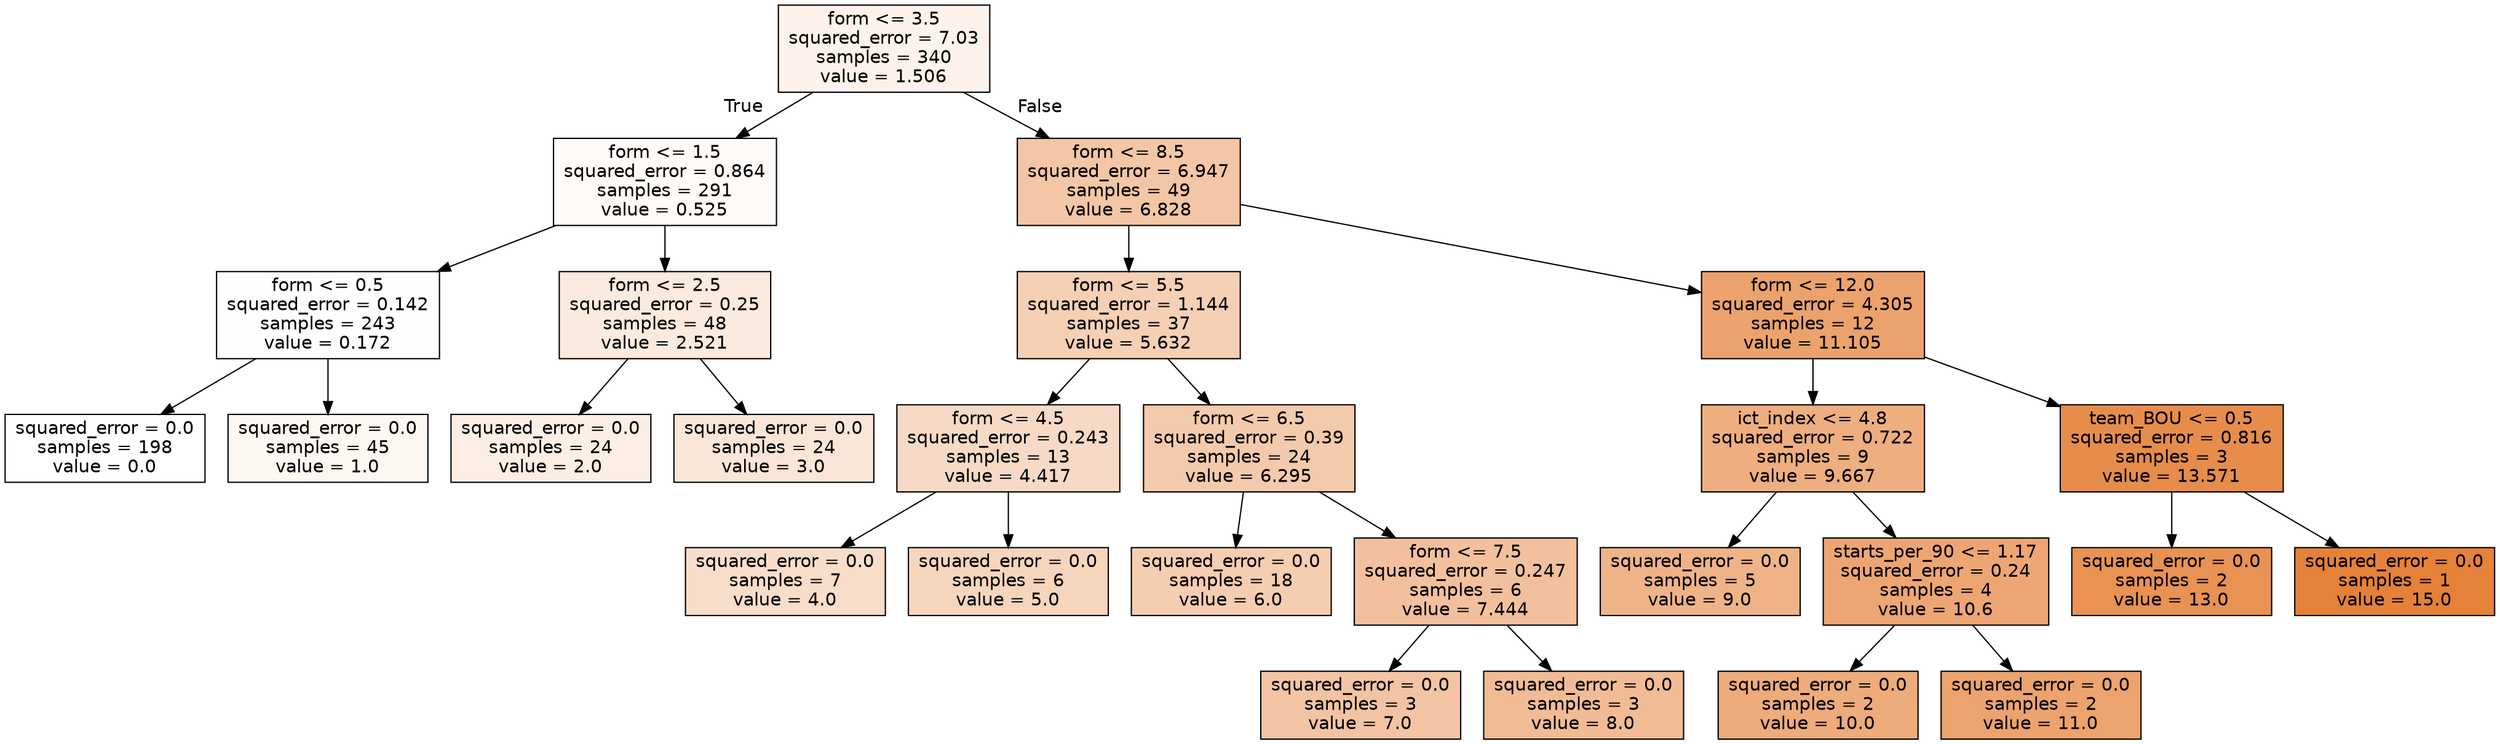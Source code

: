 digraph Tree {
node [shape=box, style="filled", color="black", fontname="helvetica"] ;
edge [fontname="helvetica"] ;
0 [label="form <= 3.5\nsquared_error = 7.03\nsamples = 340\nvalue = 1.506", fillcolor="#fcf2eb"] ;
1 [label="form <= 1.5\nsquared_error = 0.864\nsamples = 291\nvalue = 0.525", fillcolor="#fefbf8"] ;
0 -> 1 [labeldistance=2.5, labelangle=45, headlabel="True"] ;
2 [label="form <= 0.5\nsquared_error = 0.142\nsamples = 243\nvalue = 0.172", fillcolor="#fffefd"] ;
1 -> 2 ;
3 [label="squared_error = 0.0\nsamples = 198\nvalue = 0.0", fillcolor="#ffffff"] ;
2 -> 3 ;
4 [label="squared_error = 0.0\nsamples = 45\nvalue = 1.0", fillcolor="#fdf7f2"] ;
2 -> 4 ;
5 [label="form <= 2.5\nsquared_error = 0.25\nsamples = 48\nvalue = 2.521", fillcolor="#fbeade"] ;
1 -> 5 ;
6 [label="squared_error = 0.0\nsamples = 24\nvalue = 2.0", fillcolor="#fceee5"] ;
5 -> 6 ;
7 [label="squared_error = 0.0\nsamples = 24\nvalue = 3.0", fillcolor="#fae6d7"] ;
5 -> 7 ;
8 [label="form <= 8.5\nsquared_error = 6.947\nsamples = 49\nvalue = 6.828", fillcolor="#f3c6a5"] ;
0 -> 8 [labeldistance=2.5, labelangle=-45, headlabel="False"] ;
9 [label="form <= 5.5\nsquared_error = 1.144\nsamples = 37\nvalue = 5.632", fillcolor="#f5d0b5"] ;
8 -> 9 ;
10 [label="form <= 4.5\nsquared_error = 0.243\nsamples = 13\nvalue = 4.417", fillcolor="#f7dac5"] ;
9 -> 10 ;
11 [label="squared_error = 0.0\nsamples = 7\nvalue = 4.0", fillcolor="#f8ddca"] ;
10 -> 11 ;
12 [label="squared_error = 0.0\nsamples = 6\nvalue = 5.0", fillcolor="#f6d5bd"] ;
10 -> 12 ;
13 [label="form <= 6.5\nsquared_error = 0.39\nsamples = 24\nvalue = 6.295", fillcolor="#f4caac"] ;
9 -> 13 ;
14 [label="squared_error = 0.0\nsamples = 18\nvalue = 6.0", fillcolor="#f5cdb0"] ;
13 -> 14 ;
15 [label="form <= 7.5\nsquared_error = 0.247\nsamples = 6\nvalue = 7.444", fillcolor="#f2c09d"] ;
13 -> 15 ;
16 [label="squared_error = 0.0\nsamples = 3\nvalue = 7.0", fillcolor="#f3c4a3"] ;
15 -> 16 ;
17 [label="squared_error = 0.0\nsamples = 3\nvalue = 8.0", fillcolor="#f1bc95"] ;
15 -> 17 ;
18 [label="form <= 12.0\nsquared_error = 4.305\nsamples = 12\nvalue = 11.105", fillcolor="#eca26c"] ;
8 -> 18 ;
19 [label="ict_index <= 4.8\nsquared_error = 0.722\nsamples = 9\nvalue = 9.667", fillcolor="#eeae7f"] ;
18 -> 19 ;
20 [label="squared_error = 0.0\nsamples = 5\nvalue = 9.0", fillcolor="#efb388"] ;
19 -> 20 ;
21 [label="starts_per_90 <= 1.17\nsquared_error = 0.24\nsamples = 4\nvalue = 10.6", fillcolor="#eda673"] ;
19 -> 21 ;
22 [label="squared_error = 0.0\nsamples = 2\nvalue = 10.0", fillcolor="#eeab7b"] ;
21 -> 22 ;
23 [label="squared_error = 0.0\nsamples = 2\nvalue = 11.0", fillcolor="#eca36e"] ;
21 -> 23 ;
24 [label="team_BOU <= 0.5\nsquared_error = 0.816\nsamples = 3\nvalue = 13.571", fillcolor="#e78d4c"] ;
18 -> 24 ;
25 [label="squared_error = 0.0\nsamples = 2\nvalue = 13.0", fillcolor="#e89253"] ;
24 -> 25 ;
26 [label="squared_error = 0.0\nsamples = 1\nvalue = 15.0", fillcolor="#e58139"] ;
24 -> 26 ;
}